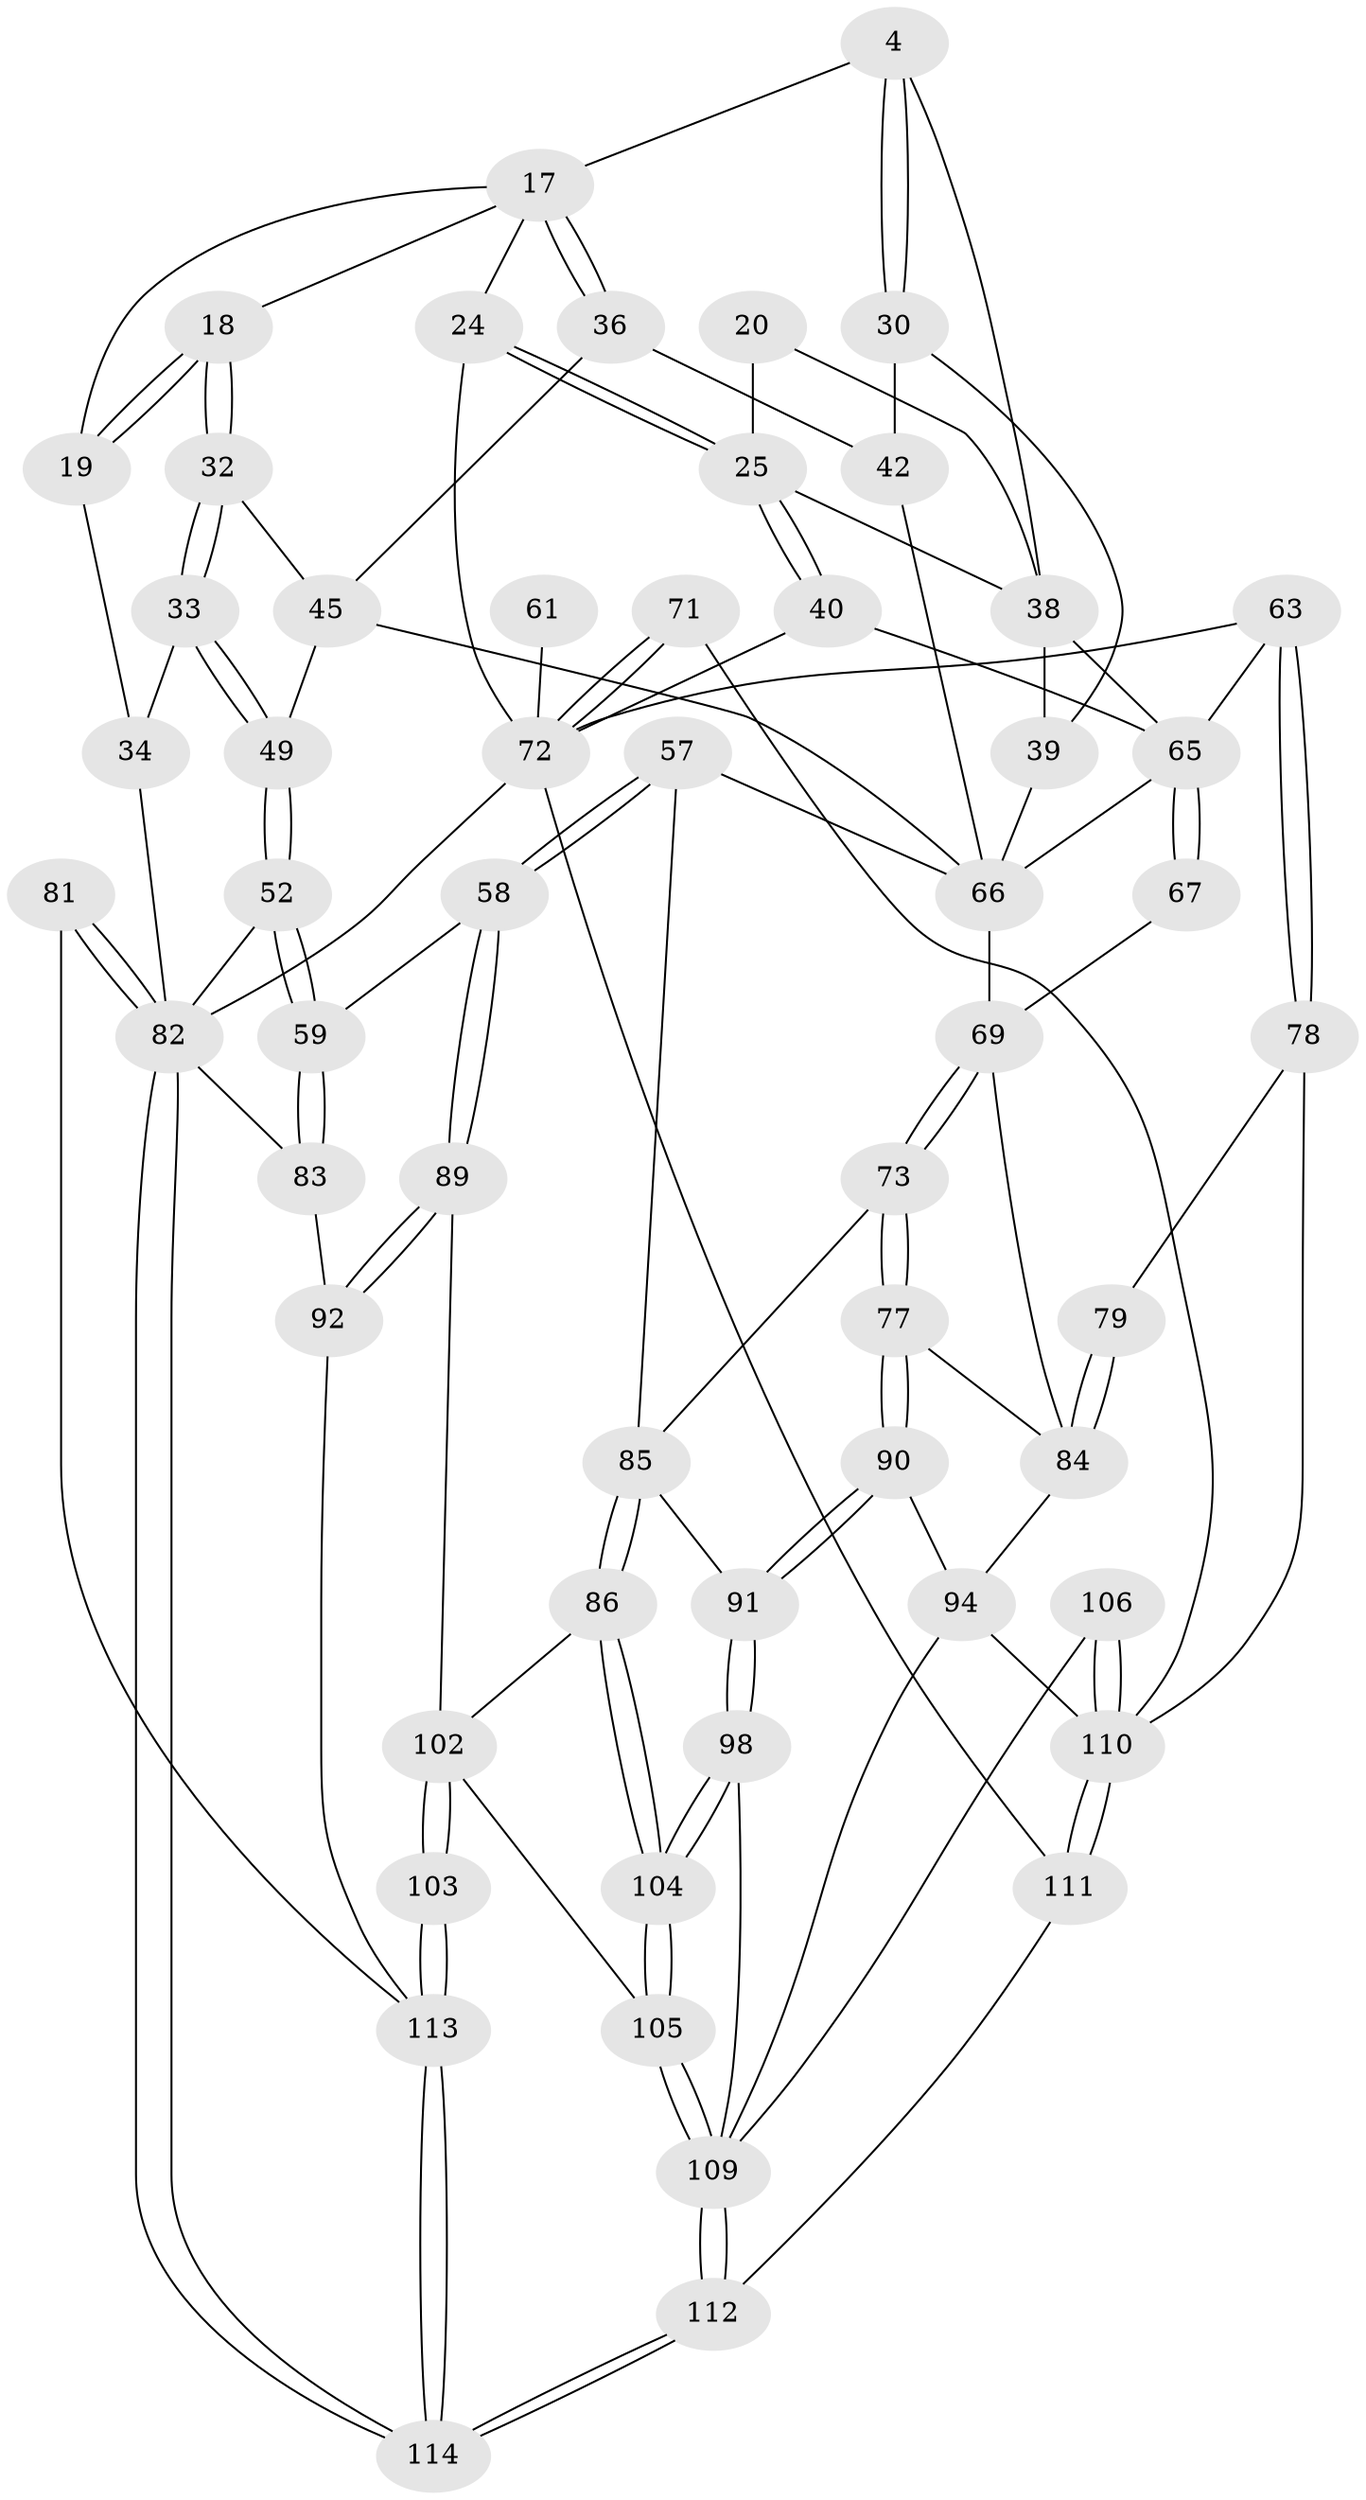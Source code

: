 // original degree distribution, {3: 0.017543859649122806, 5: 0.543859649122807, 4: 0.22807017543859648, 6: 0.21052631578947367}
// Generated by graph-tools (version 1.1) at 2025/01/03/09/25 05:01:25]
// undirected, 57 vertices, 132 edges
graph export_dot {
graph [start="1"]
  node [color=gray90,style=filled];
  4 [pos="+0.6133670405120437+0.11544483415134779"];
  17 [pos="+0.42002123584958395+0.02866722051298661",super="+3"];
  18 [pos="+0.36784768926022104+0.05342614987888893"];
  19 [pos="+0.16747822763430578+0.06906635088503256",super="+14"];
  20 [pos="+0.8077271627231719+0.12010485080630066"];
  24 [pos="+0.9028817008140699+0.19771301033132577",super="+15"];
  25 [pos="+0.8919429519300422+0.19977098226591902",super="+23"];
  30 [pos="+0.6143983154108812+0.2073172705025153",super="+29"];
  32 [pos="+0.24355797083296502+0.17780037914922367"];
  33 [pos="+0.15660307836577317+0.21612635923481183"];
  34 [pos="+0.10620953002557279+0.17727330662246515",super="+26+13"];
  36 [pos="+0.4312995235077653+0.15849871351882344"];
  38 [pos="+0.7619280167087059+0.2186533020719431",super="+31+27+21"];
  39 [pos="+0.6565336098786337+0.3053622050795463",super="+28"];
  40 [pos="+0.8474708098443363+0.36548343314548326"];
  42 [pos="+0.48769000840251325+0.2508931586561238",super="+35"];
  45 [pos="+0.32611939519386746+0.35416133275469186",super="+37"];
  49 [pos="+0.21391617537807792+0.3437640830588133"];
  52 [pos="+0.1573216274453578+0.4152345533183547"];
  57 [pos="+0.3899829679759358+0.5164052461940999"];
  58 [pos="+0.19562148663488563+0.5572538415274084"];
  59 [pos="+0.16373909526931904+0.5336503808868504"];
  61 [pos="+0.9517569402541978+0.4039500581392039"];
  63 [pos="+0.7951126992686528+0.5648363644072368"];
  65 [pos="+0.6448815538621309+0.39505604773936287",super="+64"];
  66 [pos="+0.5088033575869665+0.47875314686663073",super="+56"];
  67 [pos="+0.6320095871600799+0.5032796879012091"];
  69 [pos="+0.5530429786464999+0.5137478941779484",super="+68"];
  71 [pos="+1+0.7638118652662079"];
  72 [pos="+1+0.6304601145482314",super="+62+60+70"];
  73 [pos="+0.5325838455617838+0.5736390781958924"];
  77 [pos="+0.558265030675874+0.609282882933318"];
  78 [pos="+0.7917951546880935+0.5764880728842354"];
  79 [pos="+0.7231802843254718+0.6426126132586304"];
  81 [pos="+0+1"];
  82 [pos="+0+1",super="+12+80"];
  83 [pos="+0.0021131832661952193+0.6127344469628904"];
  84 [pos="+0.711094623395025+0.6633836544741244",super="+76+75"];
  85 [pos="+0.39759785230649286+0.6584769884424034",super="+74"];
  86 [pos="+0.39490297966836824+0.6622937863171354"];
  89 [pos="+0.22559173849483644+0.6655851657193581"];
  90 [pos="+0.545430310525407+0.6462449795982657"];
  91 [pos="+0.4818809339009393+0.6678833703115672"];
  92 [pos="+0.12695509077360803+0.7407444022264542"];
  94 [pos="+0.578187740089306+0.680359931186475",super="+93"];
  98 [pos="+0.5427500616466352+0.7978922808653388"];
  102 [pos="+0.34190455492368294+0.8924549691167094",super="+88"];
  103 [pos="+0.33788554487877953+0.8949441577912236",super="+100"];
  104 [pos="+0.41590826402154224+0.8167055886977684"];
  105 [pos="+0.37291810552922+0.8807493397079382"];
  106 [pos="+0.7262120025330685+0.8124415614309147"];
  109 [pos="+0.5300713883308382+0.9787369795237305",super="+107+97"];
  110 [pos="+0.7387554383823742+1",super="+95+96+99"];
  111 [pos="+0.716523278497198+1"];
  112 [pos="+0.6319966038894794+1"];
  113 [pos="+0.2911940431279794+1",super="+108"];
  114 [pos="+0.28904401757644704+1"];
  4 -- 30;
  4 -- 30;
  4 -- 38;
  4 -- 17;
  17 -- 18;
  17 -- 36;
  17 -- 36;
  17 -- 24;
  17 -- 19;
  18 -- 19;
  18 -- 19;
  18 -- 32;
  18 -- 32;
  19 -- 34 [weight=2];
  20 -- 25 [weight=2];
  20 -- 38;
  24 -- 25 [weight=3];
  24 -- 25;
  24 -- 72 [weight=2];
  25 -- 40;
  25 -- 40;
  25 -- 38 [weight=2];
  30 -- 42 [weight=2];
  30 -- 39;
  32 -- 33;
  32 -- 33;
  32 -- 45;
  33 -- 34;
  33 -- 49;
  33 -- 49;
  34 -- 82 [weight=2];
  36 -- 45;
  36 -- 42;
  38 -- 39 [weight=2];
  38 -- 65;
  39 -- 66;
  40 -- 72;
  40 -- 65;
  42 -- 66;
  45 -- 49;
  45 -- 66;
  49 -- 52;
  49 -- 52;
  52 -- 59;
  52 -- 59;
  52 -- 82;
  57 -- 58;
  57 -- 58;
  57 -- 66;
  57 -- 85;
  58 -- 59;
  58 -- 89;
  58 -- 89;
  59 -- 83;
  59 -- 83;
  61 -- 72 [weight=3];
  63 -- 78;
  63 -- 78;
  63 -- 72;
  63 -- 65;
  65 -- 66 [weight=2];
  65 -- 67 [weight=2];
  65 -- 67;
  66 -- 69;
  67 -- 69;
  69 -- 73;
  69 -- 73;
  69 -- 84;
  71 -- 72 [weight=2];
  71 -- 72;
  71 -- 110;
  72 -- 82 [weight=2];
  72 -- 111;
  73 -- 77;
  73 -- 77;
  73 -- 85;
  77 -- 90;
  77 -- 90;
  77 -- 84;
  78 -- 79;
  78 -- 110;
  79 -- 84 [weight=2];
  79 -- 84;
  81 -- 82 [weight=2];
  81 -- 82;
  81 -- 113;
  82 -- 114;
  82 -- 114;
  82 -- 83;
  83 -- 92;
  84 -- 94;
  85 -- 86;
  85 -- 86;
  85 -- 91;
  86 -- 104;
  86 -- 104;
  86 -- 102;
  89 -- 92;
  89 -- 92;
  89 -- 102;
  90 -- 91;
  90 -- 91;
  90 -- 94;
  91 -- 98;
  91 -- 98;
  92 -- 113;
  94 -- 109;
  94 -- 110;
  98 -- 104;
  98 -- 104;
  98 -- 109;
  102 -- 103 [weight=2];
  102 -- 103;
  102 -- 105;
  103 -- 113 [weight=2];
  103 -- 113;
  104 -- 105;
  104 -- 105;
  105 -- 109;
  105 -- 109;
  106 -- 110 [weight=2];
  106 -- 110;
  106 -- 109;
  109 -- 112;
  109 -- 112;
  110 -- 111;
  110 -- 111;
  111 -- 112;
  112 -- 114;
  112 -- 114;
  113 -- 114;
  113 -- 114;
}
